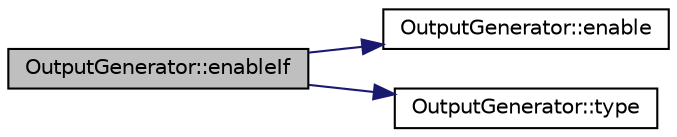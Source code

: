 digraph "OutputGenerator::enableIf"
{
 // LATEX_PDF_SIZE
  edge [fontname="Helvetica",fontsize="10",labelfontname="Helvetica",labelfontsize="10"];
  node [fontname="Helvetica",fontsize="10",shape=record];
  rankdir="LR";
  Node1 [label="OutputGenerator::enableIf",height=0.2,width=0.4,color="black", fillcolor="grey75", style="filled", fontcolor="black",tooltip=" "];
  Node1 -> Node2 [color="midnightblue",fontsize="10",style="solid"];
  Node2 [label="OutputGenerator::enable",height=0.2,width=0.4,color="black", fillcolor="white", style="filled",URL="$classOutputGenerator.html#a2fe91691b023b322f3ab6dbef5f9937a",tooltip=" "];
  Node1 -> Node3 [color="midnightblue",fontsize="10",style="solid"];
  Node3 [label="OutputGenerator::type",height=0.2,width=0.4,color="black", fillcolor="white", style="filled",URL="$classOutputGenerator.html#aca24be6325102c622c2a814e3c7d6b8a",tooltip=" "];
}
